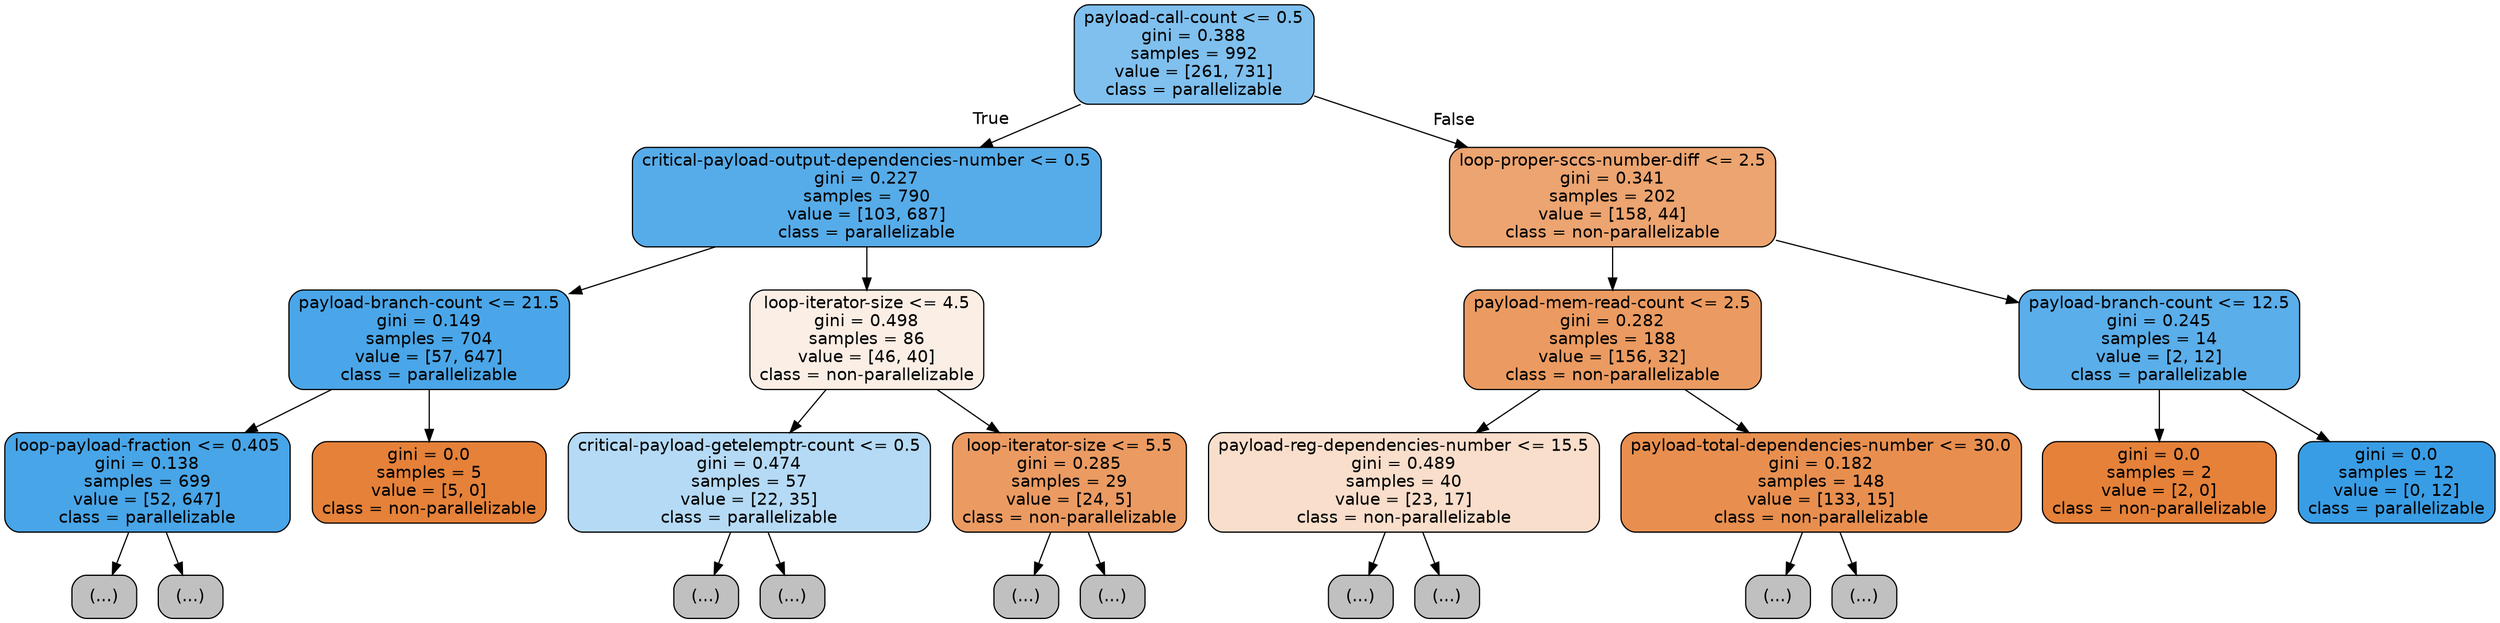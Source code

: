 digraph Tree {
node [shape=box, style="filled, rounded", color="black", fontname=helvetica] ;
edge [fontname=helvetica] ;
0 [label="payload-call-count <= 0.5\ngini = 0.388\nsamples = 992\nvalue = [261, 731]\nclass = parallelizable", fillcolor="#399de5a4"] ;
1 [label="critical-payload-output-dependencies-number <= 0.5\ngini = 0.227\nsamples = 790\nvalue = [103, 687]\nclass = parallelizable", fillcolor="#399de5d9"] ;
0 -> 1 [labeldistance=2.5, labelangle=45, headlabel="True"] ;
2 [label="payload-branch-count <= 21.5\ngini = 0.149\nsamples = 704\nvalue = [57, 647]\nclass = parallelizable", fillcolor="#399de5e9"] ;
1 -> 2 ;
3 [label="loop-payload-fraction <= 0.405\ngini = 0.138\nsamples = 699\nvalue = [52, 647]\nclass = parallelizable", fillcolor="#399de5eb"] ;
2 -> 3 ;
4 [label="(...)", fillcolor="#C0C0C0"] ;
3 -> 4 ;
5 [label="(...)", fillcolor="#C0C0C0"] ;
3 -> 5 ;
118 [label="gini = 0.0\nsamples = 5\nvalue = [5, 0]\nclass = non-parallelizable", fillcolor="#e58139ff"] ;
2 -> 118 ;
119 [label="loop-iterator-size <= 4.5\ngini = 0.498\nsamples = 86\nvalue = [46, 40]\nclass = non-parallelizable", fillcolor="#e5813921"] ;
1 -> 119 ;
120 [label="critical-payload-getelemptr-count <= 0.5\ngini = 0.474\nsamples = 57\nvalue = [22, 35]\nclass = parallelizable", fillcolor="#399de55f"] ;
119 -> 120 ;
121 [label="(...)", fillcolor="#C0C0C0"] ;
120 -> 121 ;
134 [label="(...)", fillcolor="#C0C0C0"] ;
120 -> 134 ;
137 [label="loop-iterator-size <= 5.5\ngini = 0.285\nsamples = 29\nvalue = [24, 5]\nclass = non-parallelizable", fillcolor="#e58139ca"] ;
119 -> 137 ;
138 [label="(...)", fillcolor="#C0C0C0"] ;
137 -> 138 ;
143 [label="(...)", fillcolor="#C0C0C0"] ;
137 -> 143 ;
144 [label="loop-proper-sccs-number-diff <= 2.5\ngini = 0.341\nsamples = 202\nvalue = [158, 44]\nclass = non-parallelizable", fillcolor="#e58139b8"] ;
0 -> 144 [labeldistance=2.5, labelangle=-45, headlabel="False"] ;
145 [label="payload-mem-read-count <= 2.5\ngini = 0.282\nsamples = 188\nvalue = [156, 32]\nclass = non-parallelizable", fillcolor="#e58139cb"] ;
144 -> 145 ;
146 [label="payload-reg-dependencies-number <= 15.5\ngini = 0.489\nsamples = 40\nvalue = [23, 17]\nclass = non-parallelizable", fillcolor="#e5813943"] ;
145 -> 146 ;
147 [label="(...)", fillcolor="#C0C0C0"] ;
146 -> 147 ;
152 [label="(...)", fillcolor="#C0C0C0"] ;
146 -> 152 ;
153 [label="payload-total-dependencies-number <= 30.0\ngini = 0.182\nsamples = 148\nvalue = [133, 15]\nclass = non-parallelizable", fillcolor="#e58139e2"] ;
145 -> 153 ;
154 [label="(...)", fillcolor="#C0C0C0"] ;
153 -> 154 ;
161 [label="(...)", fillcolor="#C0C0C0"] ;
153 -> 161 ;
180 [label="payload-branch-count <= 12.5\ngini = 0.245\nsamples = 14\nvalue = [2, 12]\nclass = parallelizable", fillcolor="#399de5d4"] ;
144 -> 180 ;
181 [label="gini = 0.0\nsamples = 2\nvalue = [2, 0]\nclass = non-parallelizable", fillcolor="#e58139ff"] ;
180 -> 181 ;
182 [label="gini = 0.0\nsamples = 12\nvalue = [0, 12]\nclass = parallelizable", fillcolor="#399de5ff"] ;
180 -> 182 ;
}